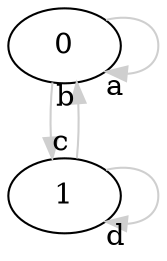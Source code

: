 digraph test_graph{

0 [label="0"]
1 [label="1"];
0 -> 0 [headlabel="a"  taillebel="middle" color=grey81 ]
1 -> 0 [headlabel="b"  taillebel="middle" color=grey81 ]
0 -> 1 [headlabel="c"  taillebel="middle" color=grey81 ]
1 -> 1 [headlabel="d"  taillebel="middle" color=grey81 ] }